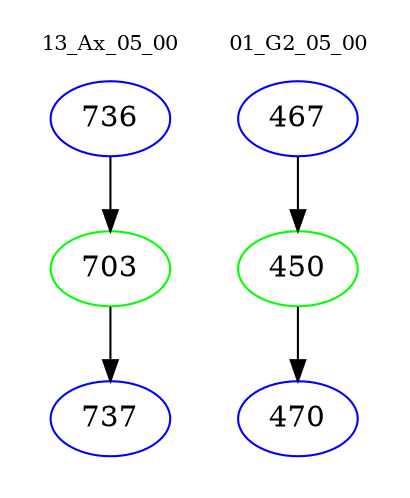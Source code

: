 digraph{
subgraph cluster_0 {
color = white
label = "13_Ax_05_00";
fontsize=10;
T0_736 [label="736", color="blue"]
T0_736 -> T0_703 [color="black"]
T0_703 [label="703", color="green"]
T0_703 -> T0_737 [color="black"]
T0_737 [label="737", color="blue"]
}
subgraph cluster_1 {
color = white
label = "01_G2_05_00";
fontsize=10;
T1_467 [label="467", color="blue"]
T1_467 -> T1_450 [color="black"]
T1_450 [label="450", color="green"]
T1_450 -> T1_470 [color="black"]
T1_470 [label="470", color="blue"]
}
}
